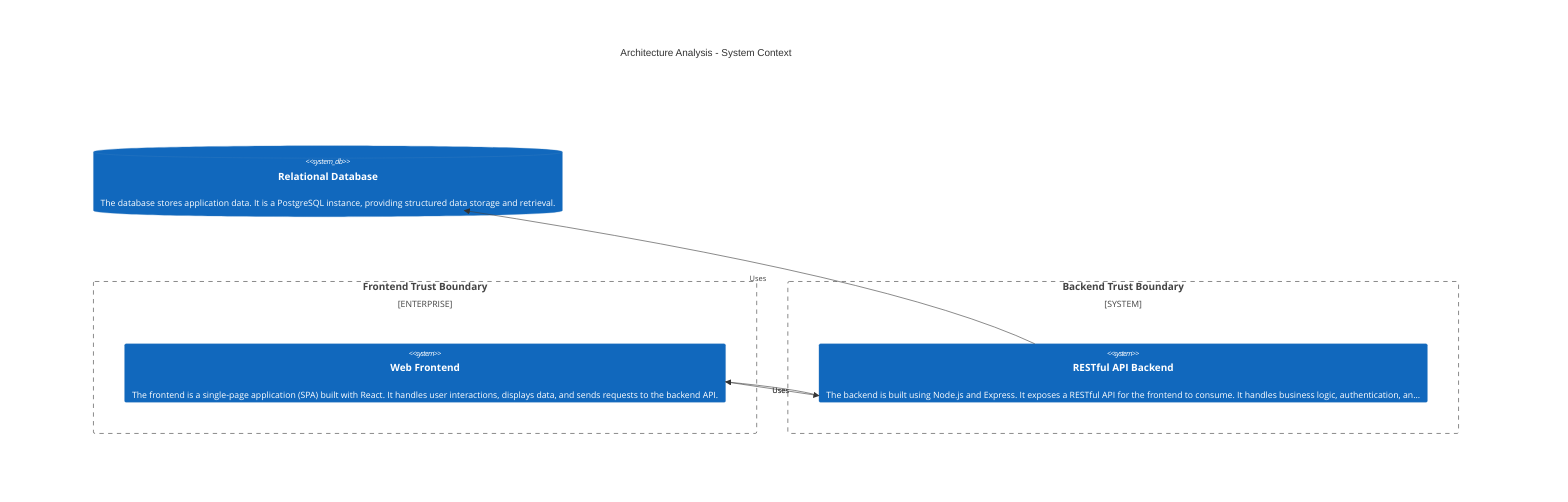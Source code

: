 C4Context
    title Architecture Analysis - System Context
    Enterprise_Boundary(tb_Frontend_Trust_Boundary, "Frontend Trust Boundary") {
        System(Web_Frontend, "Web Frontend", "The frontend is a single-page application (SPA) built with React. It handles user interactions, displays data, and sends requests to the backend API.")
    }
    System_Boundary(tb_Backend_Trust_Boundary, "Backend Trust Boundary") {
        System(RESTful_API_Backend, "RESTful API Backend", "The backend is built using Node.js and Express. It exposes a RESTful API for the frontend to consume. It handles business logic, authentication, an...")
    }
    SystemDb(Relational_Database, "Relational Database", "The database stores application data. It is a PostgreSQL instance, providing structured data storage and retrieval.")

    Rel(Web_Frontend, RESTful_API_Backend, "Uses")
    Rel(RESTful_API_Backend, Relational_Database, "Uses")
    Rel(RESTful_API_Backend, Web_Frontend, "Uses")